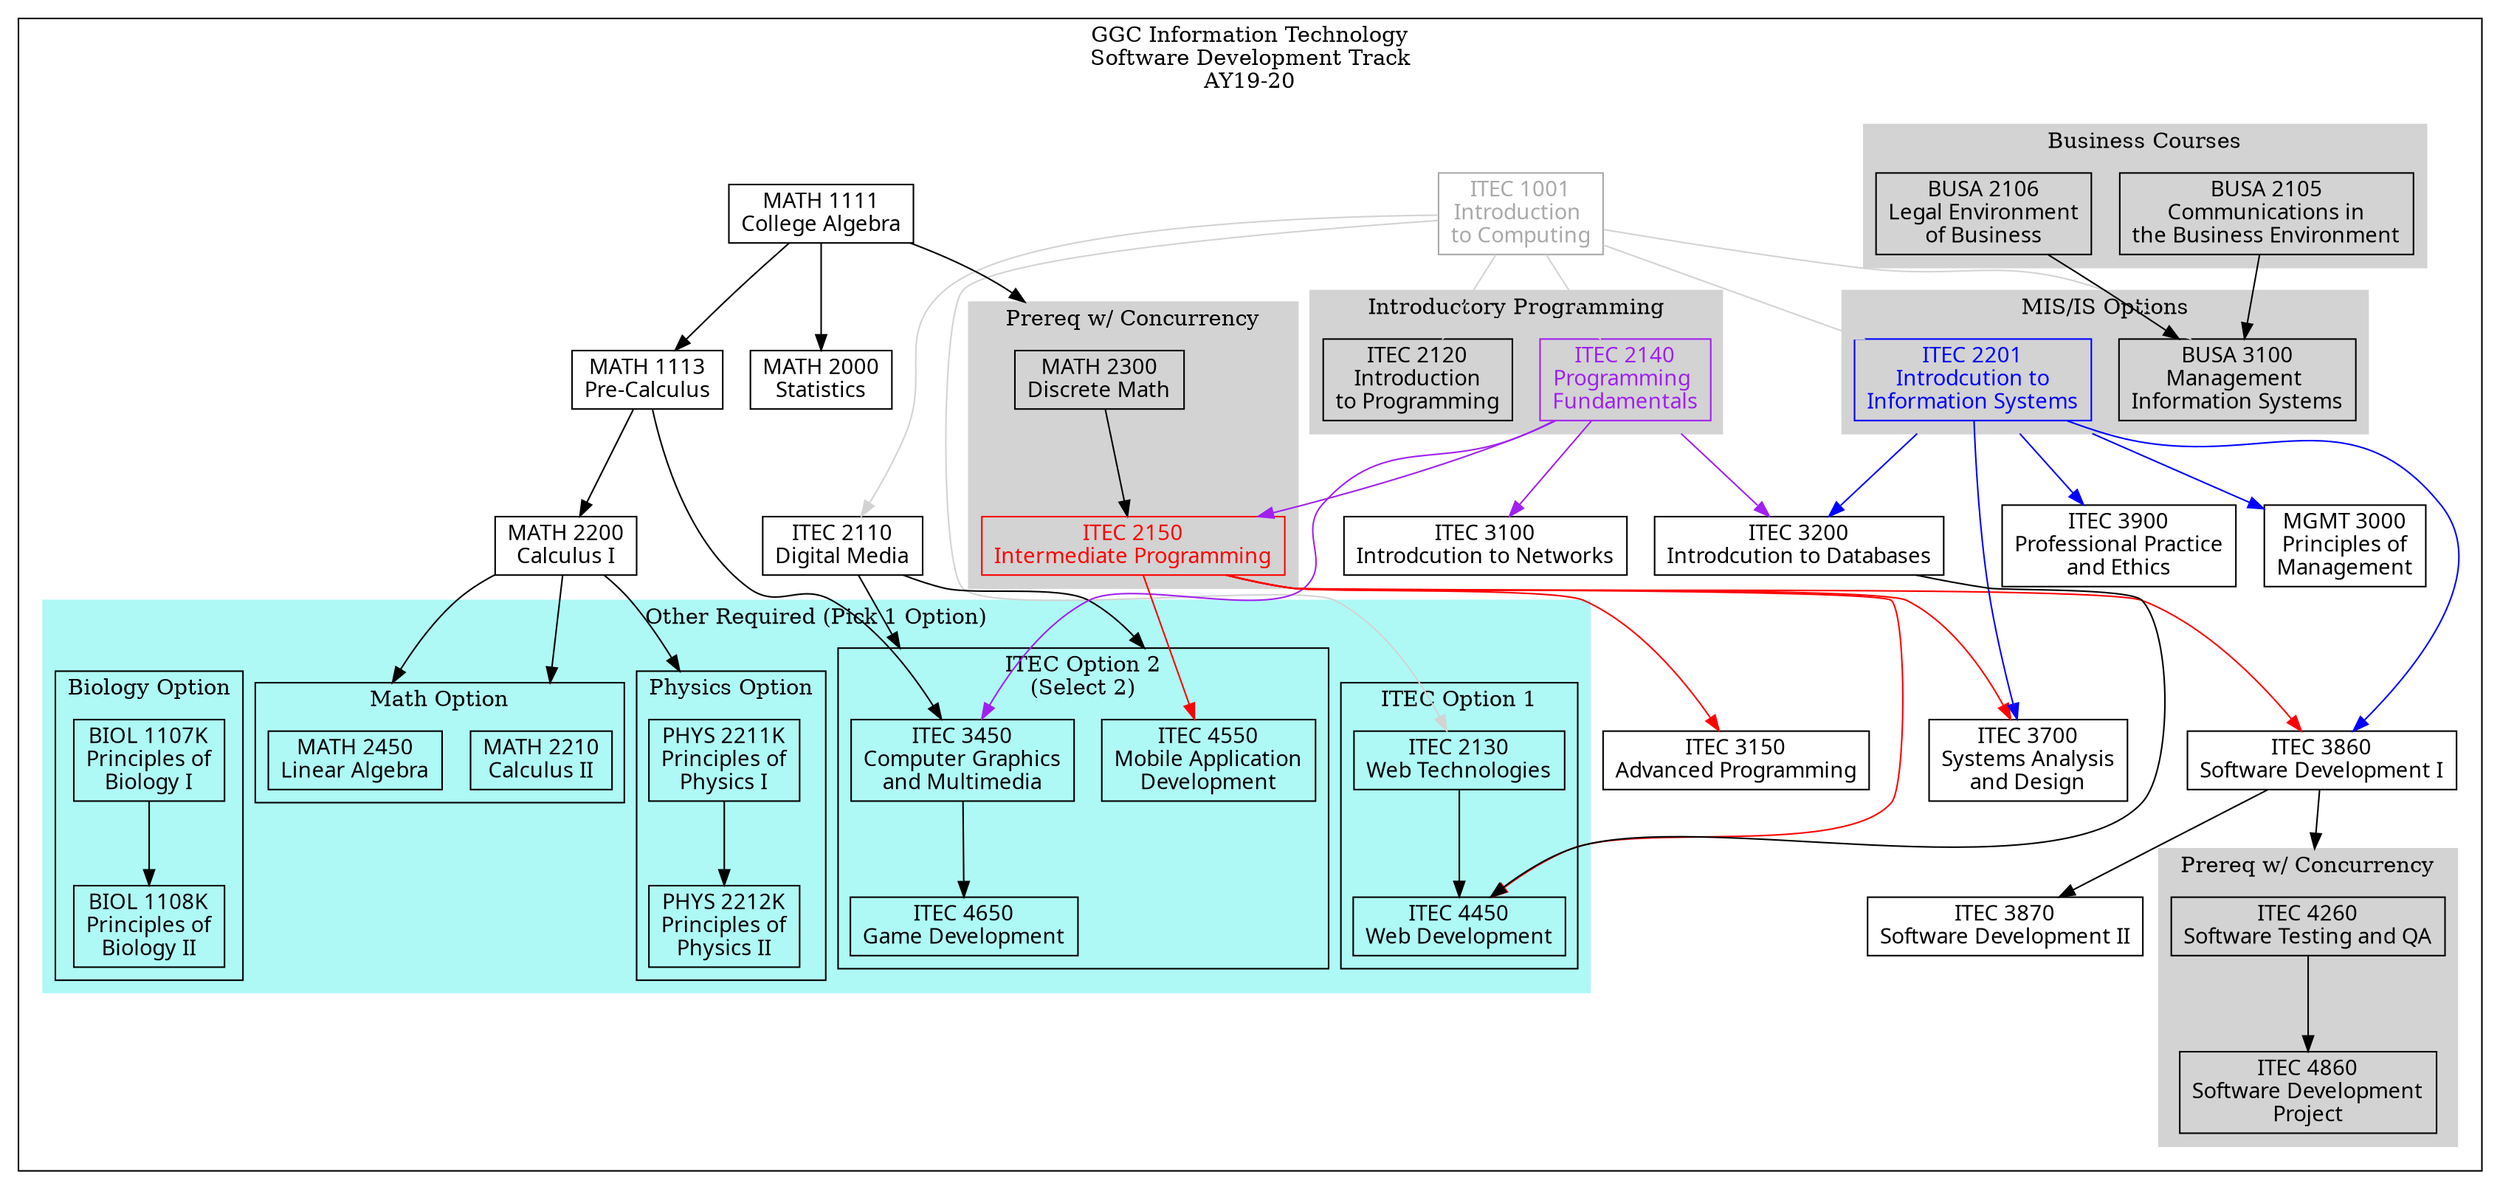 digraph G {

    node [shape = record, fontname="Sans serif" fontsize="14"];
    compound = true //  needed to link clusters and nodes
    splines = true
    ranksep=0.75

     // All
    itec1001[label = "ITEC 1001\nIntroduction \nto Computing" color=darkgray fontcolor=darkgray]
    itec2110[label = "ITEC 2110\nDigital Media"]
    itec2120[label = "ITEC 2120\nIntroduction\nto Programming"]
    itec2130[label = "ITEC 2130\nWeb Technologies"]
    itec2140[label = "ITEC 2140\nProgramming \nFundamentals" color=purple fontcolor=purple]
    itec2150[label = "ITEC 2150\nIntermediate Programming" color=red fontcolor=red]
    itec2201[label = "ITEC 2201\nIntrodcution to\nInformation Systems" color=blue fontcolor=blue]
    itec3100[label = "ITEC 3100\nIntrodcution to Networks"]
    itec3200[label = "ITEC 3200\nIntrodcution to Databases"]
    itec3900[label = "ITEC 3900\nProfessional Practice\nand Ethics"]
    busa2105[label = "BUSA 2105\nCommunications in\nthe Business Environment"]
    busa2106[label = "BUSA 2106\nLegal Environment\nof Business"]
    busa3100[label = "BUSA 3100\nManagement \nInformation Systems"]
    math1111[label = "MATH 1111\nCollege Algebra"]
    math1113[label = "MATH 1113\nPre-Calculus"]
    math2300[label = "MATH 2300\nDiscrete Math"]
    math2000[label = "MATH 2000\nStatistics"]
    math2200[label = "MATH 2200\nCalculus I"]
    mgmt3000[label = "MGMT 3000\nPrinciples of\nManagement"]

    // Software Development 
    itec3150[label = "ITEC 3150\nAdvanced Programming"]
    itec3450[label = "ITEC 3450\nComputer Graphics\nand Multimedia"]
    itec3700[label = "ITEC 3700\nSystems Analysis\nand Design"]
    itec3860[label = "ITEC 3860\nSoftware Development I"]
    itec3870[label = "ITEC 3870\nSoftware Development II"]
    itec4260[label = "ITEC 4260\nSoftware Testing and QA"]
    itec4860[label = "ITEC 4860\nSoftware Development\nProject"]
    itec4450[label = "ITEC 4450\nWeb Development"]
    itec4550[label = "ITEC 4550\nMobile Application\nDevelopment"]
    itec4650[label = "ITEC 4650\nGame Development"]
    math2210[label = "MATH 2210\nCalculus II"]
    math2450[label = "MATH 2450\nLinear Algebra"]
    phys2211k[label = "PHYS 2211K\nPrinciples of\nPhysics I"]
    phys2212k[label = "PHYS 2212K\nPrinciples of\nPhysics II"]
    biol1107k[label = "BIOL 1107K\nPrinciples of\nBiology I"]
    biol1108k[label = "BIOL 1108K\nPrinciples of\nBiology II"]


    subgraph clustersd {
        label="GGC Information Technology\nSoftware Development Track\nAY19-20"

        subgraph clusterrequired {
            label=""
            node [style=filled];
            style=filled;

            color="#FFFFFF";
            
            itec1001 -> itec2110 [color=lightgray]
            itec1001 -> itec2120 [color=lightgray]
            itec1001 -> itec2130 [color=lightgray]
            itec1001 -> itec2201 [color=lightgray]
            itec1001 -> busa3100 [color=lightgray]

            busa2106 -> busa3100
            busa2105 -> busa3100
            itec1001 -> itec2140 [color=lightgray]
            itec2140 -> itec2150 [color=purple]
            itec2150 -> itec3150 [lltail=clusterdiscrete color=red]

            itec2140 -> itec3100 [color=purple]
            itec2201 -> itec3200 [color=blue ltail=cluster22013100];
            itec2140 -> itec3200 [ltail=cluster21202140 color=purple]

            itec2150 -> itec3700 [lltail=clusterdiscrete color=red]
            itec2201 -> itec3700 [color=blue]

            itec2150 -> itec3860 [color=red]
            itec2201 -> itec3860 [color=blue]
            itec3860 -> itec3870
            itec2201 -> itec3900 [ltail=cluster22013100 color=blue]
            itec3860 -> itec4260 [lhead=clusterQA]
            itec2201 -> mgmt3000 [ltail=cluster22013100 color=blue]

            math1113 -> math2200
            math1111 -> math1113
            math1111 -> math2000
            math1111 -> math2300 [lhead=clusterdiscrete]
            math2200 -> math2210 [lhead=clustermathopt]
            math2200 -> math2450 [lhead=clustermathopt]
            itec3200 -> itec4450

            math1113 -> itec3450
            itec2110 -> itec3450 [lhead=clusteritecopt2]
            itec2140 -> itec3450 [color=purple]
            itec2110 -> itec4550 [lhead=clusteritecopt2]
            math2200 -> phys2211k [lhead=clusterphysopt]
            itec2150 -> itec4550 [color=red]

            subgraph cluster21202140 {
                label = "Introductory Programming";
                color=lightgrey;
                itec2120
                itec2140
            }
            subgraph cluster22013100 {
                label = "MIS/IS Options";
                color=lightgrey;
                itec2201
                busa3100
            }
            subgraph cluster21052106 {
                label = "Business Courses"
                color=lightgrey;
                busa2105
                busa2106
            }
            
            subgraph clusterdiscrete {
                label = "Prereq w/ Concurrency";
                node [style=filled];
                style=filled;
                color=lightgrey;
                math2300 -> itec2150
            }

            subgraph clusterQA {
                label = "Prereq w/ Concurrency";
                node [style=filled];
                style=filled;
                color=lightgrey;
                itec4260 -> itec4860
            }

            subgraph clusterotherrequired {
                label = "Other Required (Pick 1 Option)"
                node [style=filled];
                style=filled;
                // graph[style=solid]
                color="#AEF9F5"

                subgraph clusteritecopt1 {
                    label = "ITEC Option 1";
                    graph[style=solid]
                    color=black
                    itec2130 -> itec4450
                    itec2150 -> itec4450 [color=red]
                }

                subgraph clusteritecopt2 {
                    label = "ITEC Option 2\n(Select 2)"
                    graph[style=solid]
                    color=black
                    itec3450 -> itec4650
                    itec4550
                }

                subgraph clusterbiolopt {
                    label = "Biology Option";
                    graph[style=solid]
                    color=black
                    biol1107k -> biol1108k
                }

                subgraph clustermathopt {
                    label = "Math Option";
                    graph[style=solid]
                    color=black
                    math2210
                    math2450
                }

                subgraph clusterphysopt {
                    label = "Physics Option"
                    graph[style=solid]
                    color=black
                    phys2211k -> phys2212k
                }
            }
        }    
    }
}
